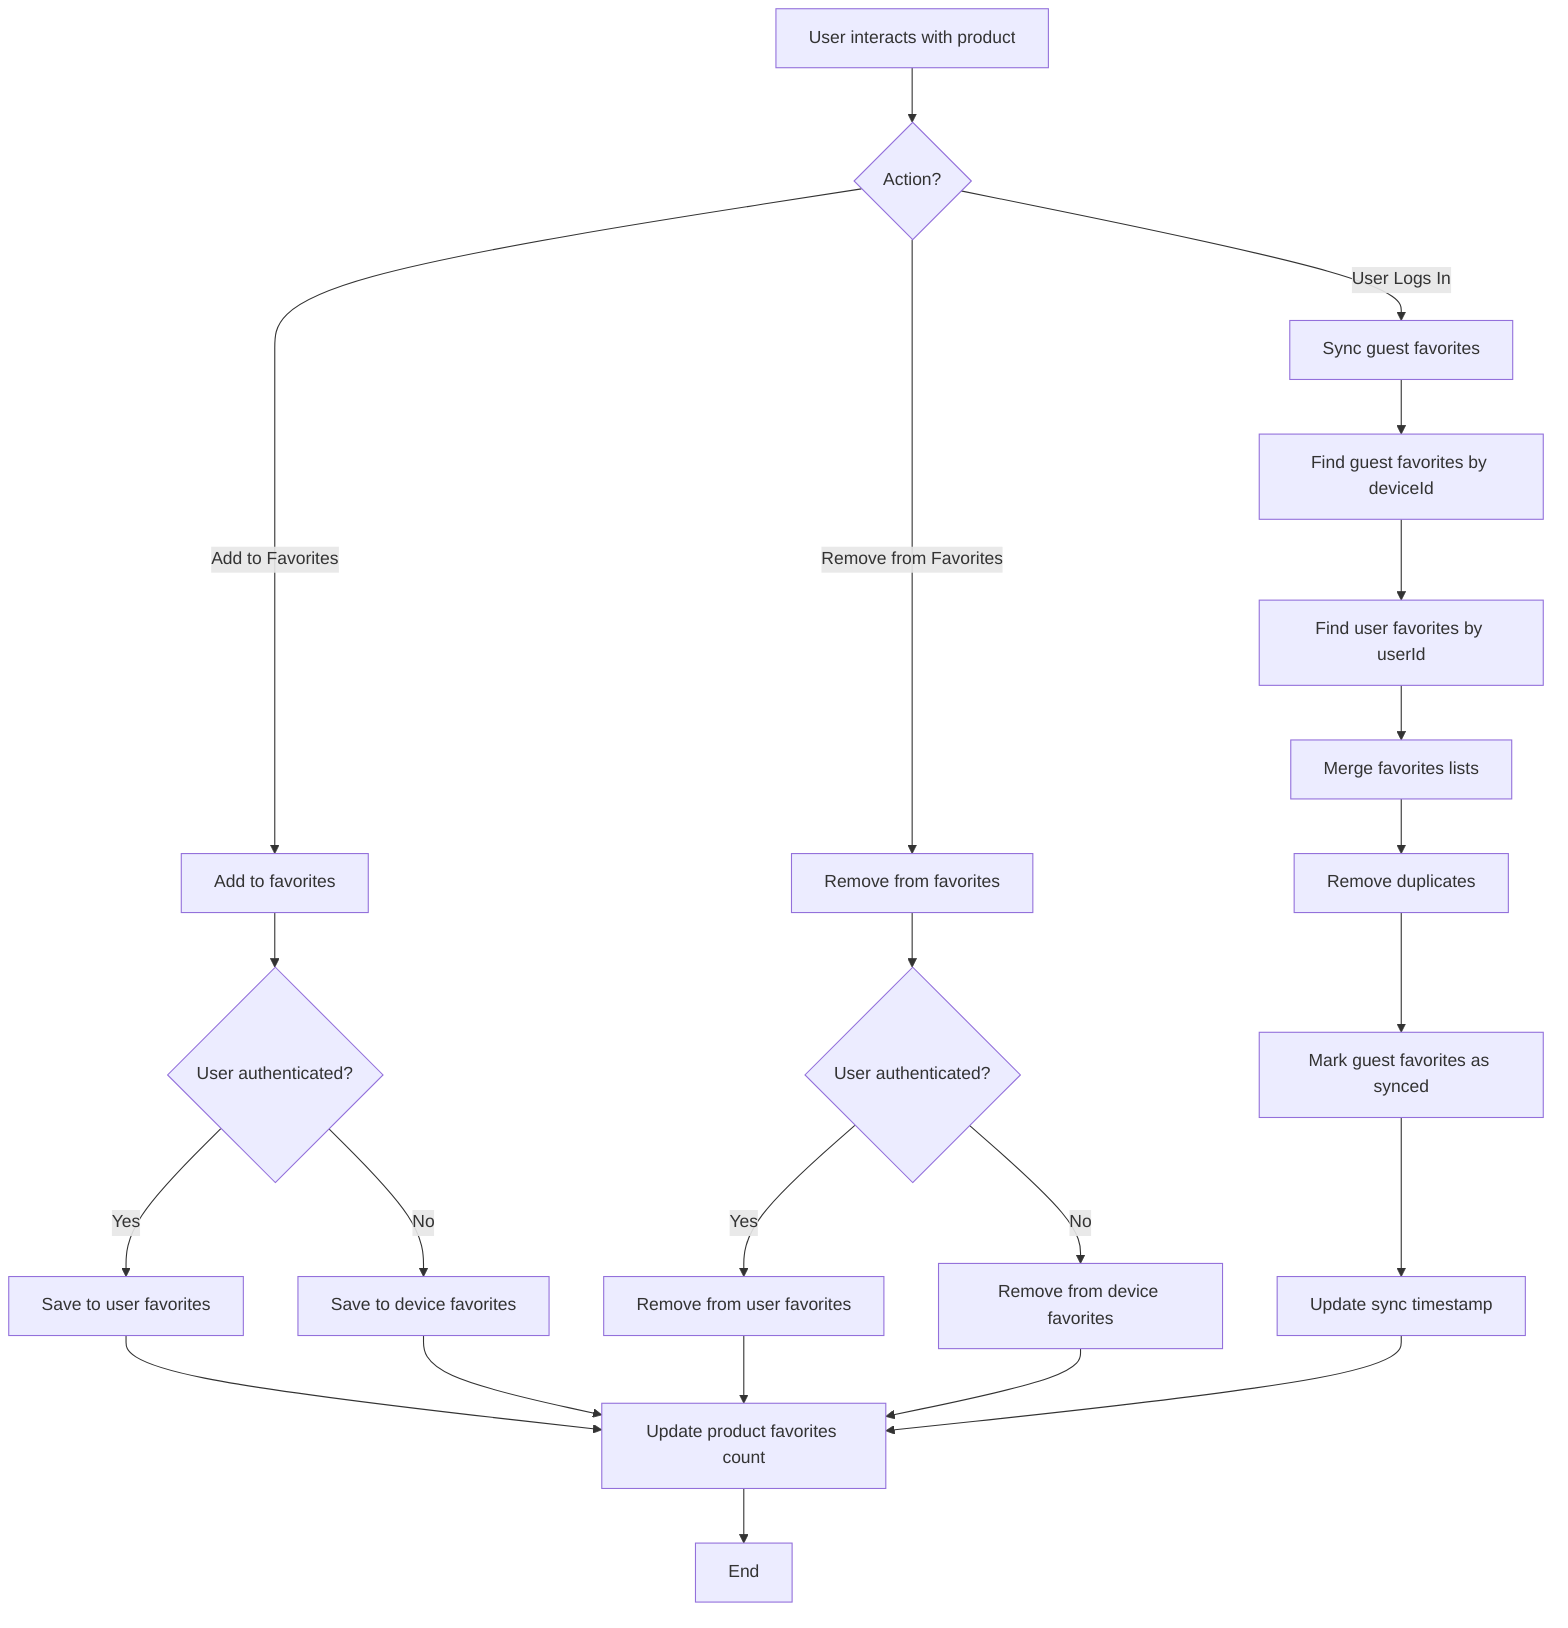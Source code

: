 %% Favorites Management & Sync Flow
%% View at https://mermaid.live
flowchart TD
  A[User interacts with product] --> B{Action?}
  B -->|Add to Favorites| C[Add to favorites]
  B -->|Remove from Favorites| D[Remove from favorites]
  B -->|User Logs In| E[Sync guest favorites]
  
  C --> F{User authenticated?}
  F -->|Yes| G[Save to user favorites]
  F -->|No| H[Save to device favorites]
  
  D --> I{User authenticated?}
  I -->|Yes| J[Remove from user favorites]
  I -->|No| K[Remove from device favorites]
  
  E --> L[Find guest favorites by deviceId]
  L --> M[Find user favorites by userId]
  M --> N[Merge favorites lists]
  N --> O[Remove duplicates]
  O --> P[Mark guest favorites as synced]
  P --> Q[Update sync timestamp]
  
  G --> R[Update product favorites count]
  H --> R
  J --> R
  K --> R
  Q --> R
  R --> Z[End]